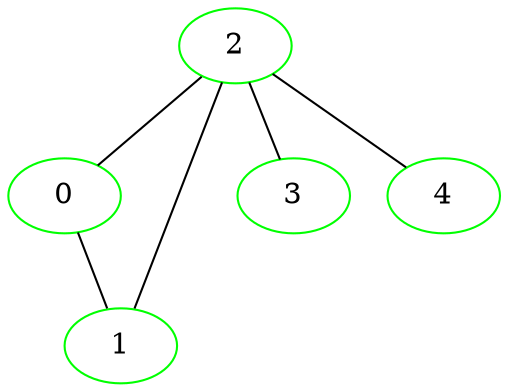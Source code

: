 graph G {
    0 [shape=ellipse,color=green];
    1 [shape=ellipse,color=green];
    2 [shape=ellipse,color=green];
    3 [shape=ellipse,color=green];
    4 [shape=ellipse,color=green];
    2 -- {1,3,0,4};
    0 -- {1}
}